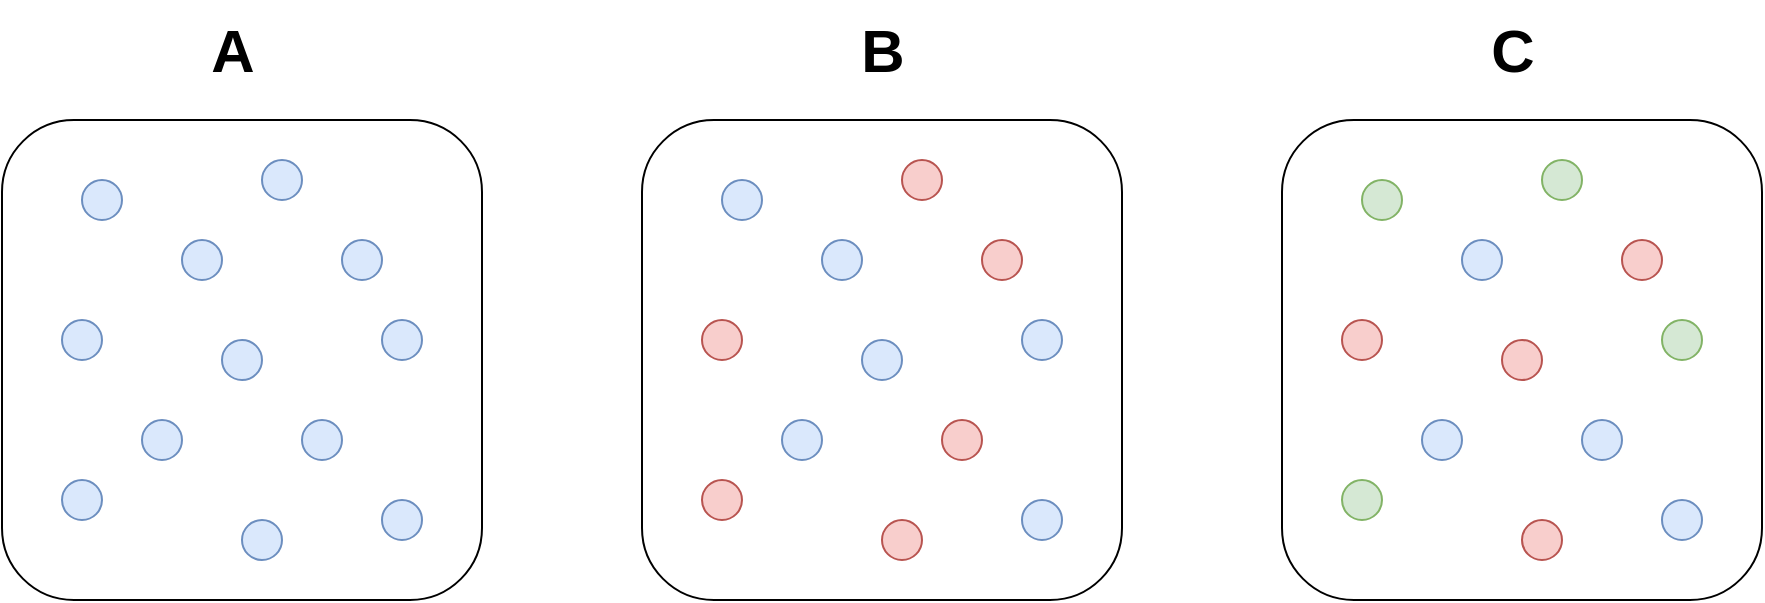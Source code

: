 <mxfile version="20.2.7" type="device"><diagram id="pGrMQP62laQjEfeoX0dK" name="第1頁"><mxGraphModel dx="1422" dy="798" grid="1" gridSize="10" guides="1" tooltips="1" connect="1" arrows="1" fold="1" page="1" pageScale="1" pageWidth="827" pageHeight="1169" math="0" shadow="0"><root><mxCell id="0"/><mxCell id="1" parent="0"/><mxCell id="6RCwTKkkW38fZpQ8CgMT-1" value="" style="rounded=1;whiteSpace=wrap;html=1;" vertex="1" parent="1"><mxGeometry x="80" y="240" width="240" height="240" as="geometry"/></mxCell><mxCell id="6RCwTKkkW38fZpQ8CgMT-2" value="" style="ellipse;fillColor=#dae8fc;strokeColor=#6c8ebf;" vertex="1" parent="1"><mxGeometry x="120" y="270" width="20" height="20" as="geometry"/></mxCell><mxCell id="6RCwTKkkW38fZpQ8CgMT-3" value="" style="ellipse;fillColor=#dae8fc;strokeColor=#6c8ebf;" vertex="1" parent="1"><mxGeometry x="170" y="300" width="20" height="20" as="geometry"/></mxCell><mxCell id="6RCwTKkkW38fZpQ8CgMT-4" value="" style="ellipse;fillColor=#dae8fc;strokeColor=#6c8ebf;" vertex="1" parent="1"><mxGeometry x="110" y="340" width="20" height="20" as="geometry"/></mxCell><mxCell id="6RCwTKkkW38fZpQ8CgMT-5" value="" style="ellipse;fillColor=#dae8fc;strokeColor=#6c8ebf;" vertex="1" parent="1"><mxGeometry x="210" y="260" width="20" height="20" as="geometry"/></mxCell><mxCell id="6RCwTKkkW38fZpQ8CgMT-6" value="" style="ellipse;fillColor=#dae8fc;strokeColor=#6c8ebf;" vertex="1" parent="1"><mxGeometry x="190" y="350" width="20" height="20" as="geometry"/></mxCell><mxCell id="6RCwTKkkW38fZpQ8CgMT-7" value="" style="ellipse;fillColor=#dae8fc;strokeColor=#6c8ebf;" vertex="1" parent="1"><mxGeometry x="110" y="420" width="20" height="20" as="geometry"/></mxCell><mxCell id="6RCwTKkkW38fZpQ8CgMT-8" value="" style="ellipse;fillColor=#dae8fc;strokeColor=#6c8ebf;" vertex="1" parent="1"><mxGeometry x="250" y="300" width="20" height="20" as="geometry"/></mxCell><mxCell id="6RCwTKkkW38fZpQ8CgMT-9" value="" style="ellipse;fillColor=#dae8fc;strokeColor=#6c8ebf;" vertex="1" parent="1"><mxGeometry x="230" y="390" width="20" height="20" as="geometry"/></mxCell><mxCell id="6RCwTKkkW38fZpQ8CgMT-10" value="" style="ellipse;fillColor=#dae8fc;strokeColor=#6c8ebf;" vertex="1" parent="1"><mxGeometry x="200" y="440" width="20" height="20" as="geometry"/></mxCell><mxCell id="6RCwTKkkW38fZpQ8CgMT-11" value="" style="ellipse;fillColor=#dae8fc;strokeColor=#6c8ebf;" vertex="1" parent="1"><mxGeometry x="270" y="430" width="20" height="20" as="geometry"/></mxCell><mxCell id="6RCwTKkkW38fZpQ8CgMT-12" value="" style="ellipse;fillColor=#dae8fc;strokeColor=#6c8ebf;" vertex="1" parent="1"><mxGeometry x="270" y="340" width="20" height="20" as="geometry"/></mxCell><mxCell id="6RCwTKkkW38fZpQ8CgMT-13" value="" style="ellipse;fillColor=#dae8fc;strokeColor=#6c8ebf;" vertex="1" parent="1"><mxGeometry x="150" y="390" width="20" height="20" as="geometry"/></mxCell><mxCell id="6RCwTKkkW38fZpQ8CgMT-16" value="" style="rounded=1;whiteSpace=wrap;html=1;" vertex="1" parent="1"><mxGeometry x="400" y="240" width="240" height="240" as="geometry"/></mxCell><mxCell id="6RCwTKkkW38fZpQ8CgMT-17" value="" style="ellipse;fillColor=#dae8fc;strokeColor=#6c8ebf;" vertex="1" parent="1"><mxGeometry x="440" y="270" width="20" height="20" as="geometry"/></mxCell><mxCell id="6RCwTKkkW38fZpQ8CgMT-18" value="" style="ellipse;fillColor=#dae8fc;strokeColor=#6c8ebf;" vertex="1" parent="1"><mxGeometry x="490" y="300" width="20" height="20" as="geometry"/></mxCell><mxCell id="6RCwTKkkW38fZpQ8CgMT-19" value="" style="ellipse;fillColor=#f8cecc;strokeColor=#b85450;" vertex="1" parent="1"><mxGeometry x="430" y="340" width="20" height="20" as="geometry"/></mxCell><mxCell id="6RCwTKkkW38fZpQ8CgMT-20" value="" style="ellipse;fillColor=#f8cecc;strokeColor=#b85450;" vertex="1" parent="1"><mxGeometry x="530" y="260" width="20" height="20" as="geometry"/></mxCell><mxCell id="6RCwTKkkW38fZpQ8CgMT-21" value="" style="ellipse;fillColor=#dae8fc;strokeColor=#6c8ebf;" vertex="1" parent="1"><mxGeometry x="510" y="350" width="20" height="20" as="geometry"/></mxCell><mxCell id="6RCwTKkkW38fZpQ8CgMT-22" value="" style="ellipse;fillColor=#f8cecc;strokeColor=#b85450;" vertex="1" parent="1"><mxGeometry x="430" y="420" width="20" height="20" as="geometry"/></mxCell><mxCell id="6RCwTKkkW38fZpQ8CgMT-23" value="" style="ellipse;fillColor=#f8cecc;strokeColor=#b85450;" vertex="1" parent="1"><mxGeometry x="570" y="300" width="20" height="20" as="geometry"/></mxCell><mxCell id="6RCwTKkkW38fZpQ8CgMT-24" value="" style="ellipse;fillColor=#f8cecc;strokeColor=#b85450;" vertex="1" parent="1"><mxGeometry x="550" y="390" width="20" height="20" as="geometry"/></mxCell><mxCell id="6RCwTKkkW38fZpQ8CgMT-25" value="" style="ellipse;fillColor=#f8cecc;strokeColor=#b85450;" vertex="1" parent="1"><mxGeometry x="520" y="440" width="20" height="20" as="geometry"/></mxCell><mxCell id="6RCwTKkkW38fZpQ8CgMT-26" value="" style="ellipse;fillColor=#dae8fc;strokeColor=#6c8ebf;" vertex="1" parent="1"><mxGeometry x="590" y="430" width="20" height="20" as="geometry"/></mxCell><mxCell id="6RCwTKkkW38fZpQ8CgMT-27" value="" style="ellipse;fillColor=#dae8fc;strokeColor=#6c8ebf;" vertex="1" parent="1"><mxGeometry x="590" y="340" width="20" height="20" as="geometry"/></mxCell><mxCell id="6RCwTKkkW38fZpQ8CgMT-28" value="" style="ellipse;fillColor=#dae8fc;strokeColor=#6c8ebf;" vertex="1" parent="1"><mxGeometry x="470" y="390" width="20" height="20" as="geometry"/></mxCell><mxCell id="6RCwTKkkW38fZpQ8CgMT-29" value="" style="rounded=1;whiteSpace=wrap;html=1;" vertex="1" parent="1"><mxGeometry x="720" y="240" width="240" height="240" as="geometry"/></mxCell><mxCell id="6RCwTKkkW38fZpQ8CgMT-30" value="" style="ellipse;fillColor=#d5e8d4;strokeColor=#82b366;" vertex="1" parent="1"><mxGeometry x="760" y="270" width="20" height="20" as="geometry"/></mxCell><mxCell id="6RCwTKkkW38fZpQ8CgMT-31" value="" style="ellipse;fillColor=#dae8fc;strokeColor=#6c8ebf;" vertex="1" parent="1"><mxGeometry x="810" y="300" width="20" height="20" as="geometry"/></mxCell><mxCell id="6RCwTKkkW38fZpQ8CgMT-32" value="" style="ellipse;fillColor=#f8cecc;strokeColor=#b85450;" vertex="1" parent="1"><mxGeometry x="750" y="340" width="20" height="20" as="geometry"/></mxCell><mxCell id="6RCwTKkkW38fZpQ8CgMT-33" value="" style="ellipse;fillColor=#d5e8d4;strokeColor=#82b366;" vertex="1" parent="1"><mxGeometry x="850" y="260" width="20" height="20" as="geometry"/></mxCell><mxCell id="6RCwTKkkW38fZpQ8CgMT-34" value="" style="ellipse;fillColor=#f8cecc;strokeColor=#b85450;" vertex="1" parent="1"><mxGeometry x="830" y="350" width="20" height="20" as="geometry"/></mxCell><mxCell id="6RCwTKkkW38fZpQ8CgMT-35" value="" style="ellipse;fillColor=#d5e8d4;strokeColor=#82b366;" vertex="1" parent="1"><mxGeometry x="750" y="420" width="20" height="20" as="geometry"/></mxCell><mxCell id="6RCwTKkkW38fZpQ8CgMT-36" value="" style="ellipse;fillColor=#f8cecc;strokeColor=#b85450;" vertex="1" parent="1"><mxGeometry x="890" y="300" width="20" height="20" as="geometry"/></mxCell><mxCell id="6RCwTKkkW38fZpQ8CgMT-37" value="" style="ellipse;fillColor=#dae8fc;strokeColor=#6c8ebf;" vertex="1" parent="1"><mxGeometry x="870" y="390" width="20" height="20" as="geometry"/></mxCell><mxCell id="6RCwTKkkW38fZpQ8CgMT-38" value="" style="ellipse;fillColor=#f8cecc;strokeColor=#b85450;" vertex="1" parent="1"><mxGeometry x="840" y="440" width="20" height="20" as="geometry"/></mxCell><mxCell id="6RCwTKkkW38fZpQ8CgMT-39" value="" style="ellipse;fillColor=#dae8fc;strokeColor=#6c8ebf;" vertex="1" parent="1"><mxGeometry x="910" y="430" width="20" height="20" as="geometry"/></mxCell><mxCell id="6RCwTKkkW38fZpQ8CgMT-40" value="" style="ellipse;fillColor=#d5e8d4;strokeColor=#82b366;" vertex="1" parent="1"><mxGeometry x="910" y="340" width="20" height="20" as="geometry"/></mxCell><mxCell id="6RCwTKkkW38fZpQ8CgMT-41" value="" style="ellipse;fillColor=#dae8fc;strokeColor=#6c8ebf;" vertex="1" parent="1"><mxGeometry x="790" y="390" width="20" height="20" as="geometry"/></mxCell><mxCell id="6RCwTKkkW38fZpQ8CgMT-42" value="A" style="text;html=1;align=center;verticalAlign=middle;resizable=0;points=[];autosize=1;strokeColor=none;fillColor=none;fontStyle=1;fontSize=30;" vertex="1" parent="1"><mxGeometry x="170" y="180" width="50" height="50" as="geometry"/></mxCell><mxCell id="6RCwTKkkW38fZpQ8CgMT-43" value="B" style="text;html=1;align=center;verticalAlign=middle;resizable=0;points=[];autosize=1;strokeColor=none;fillColor=none;fontStyle=1;fontSize=30;" vertex="1" parent="1"><mxGeometry x="495" y="180" width="50" height="50" as="geometry"/></mxCell><mxCell id="6RCwTKkkW38fZpQ8CgMT-44" value="C" style="text;html=1;align=center;verticalAlign=middle;resizable=0;points=[];autosize=1;strokeColor=none;fillColor=none;fontStyle=1;fontSize=30;" vertex="1" parent="1"><mxGeometry x="810" y="180" width="50" height="50" as="geometry"/></mxCell></root></mxGraphModel></diagram></mxfile>